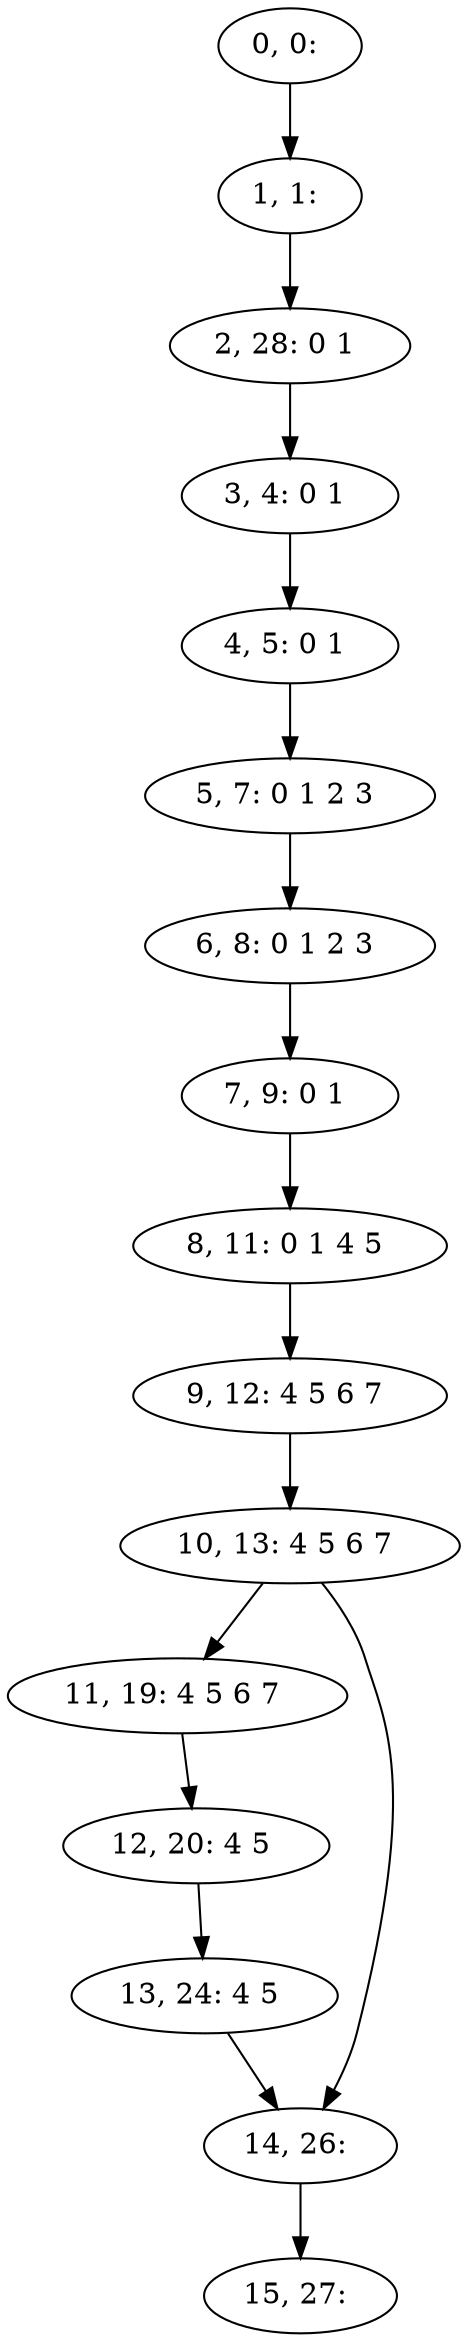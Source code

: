 digraph G {
0[label="0, 0: "];
1[label="1, 1: "];
2[label="2, 28: 0 1 "];
3[label="3, 4: 0 1 "];
4[label="4, 5: 0 1 "];
5[label="5, 7: 0 1 2 3 "];
6[label="6, 8: 0 1 2 3 "];
7[label="7, 9: 0 1 "];
8[label="8, 11: 0 1 4 5 "];
9[label="9, 12: 4 5 6 7 "];
10[label="10, 13: 4 5 6 7 "];
11[label="11, 19: 4 5 6 7 "];
12[label="12, 20: 4 5 "];
13[label="13, 24: 4 5 "];
14[label="14, 26: "];
15[label="15, 27: "];
0->1 ;
1->2 ;
2->3 ;
3->4 ;
4->5 ;
5->6 ;
6->7 ;
7->8 ;
8->9 ;
9->10 ;
10->11 ;
10->14 ;
11->12 ;
12->13 ;
13->14 ;
14->15 ;
}
